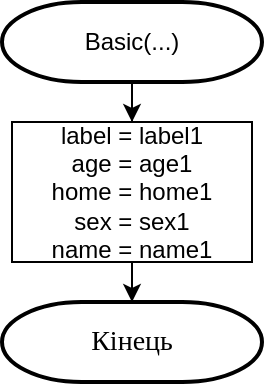 <mxfile version="14.7.2"><diagram name="Page-1" id="aPMfUpU5sbI3zK0HaNv6"><mxGraphModel dx="788" dy="552" grid="1" gridSize="10" guides="1" tooltips="1" connect="1" arrows="1" fold="1" page="1" pageScale="1" pageWidth="827" pageHeight="1169" math="0" shadow="0"><root><mxCell id="0"/><mxCell id="1" parent="0"/><mxCell id="jkBR61C-6Ym4BCgrfqX3-1" style="edgeStyle=orthogonalEdgeStyle;rounded=0;orthogonalLoop=1;jettySize=auto;html=1;" edge="1" parent="1" source="jkBR61C-6Ym4BCgrfqX3-2" target="jkBR61C-6Ym4BCgrfqX3-5"><mxGeometry relative="1" as="geometry"/></mxCell><mxCell id="jkBR61C-6Ym4BCgrfqX3-2" value="Basic(...)" style="strokeWidth=2;html=1;shape=mxgraph.flowchart.terminator;whiteSpace=wrap;" vertex="1" parent="1"><mxGeometry x="290" y="50" width="130" height="40" as="geometry"/></mxCell><mxCell id="jkBR61C-6Ym4BCgrfqX3-3" value="&lt;font face=&quot;Times New Roman&quot;&gt;&lt;span style=&quot;font-size: 14px&quot;&gt;Кінець&lt;/span&gt;&lt;/font&gt;" style="strokeWidth=2;html=1;shape=mxgraph.flowchart.terminator;whiteSpace=wrap;" vertex="1" parent="1"><mxGeometry x="290" y="200" width="130" height="40" as="geometry"/></mxCell><mxCell id="jkBR61C-6Ym4BCgrfqX3-4" value="" style="edgeStyle=orthogonalEdgeStyle;rounded=0;orthogonalLoop=1;jettySize=auto;html=1;" edge="1" parent="1" source="jkBR61C-6Ym4BCgrfqX3-5" target="jkBR61C-6Ym4BCgrfqX3-3"><mxGeometry relative="1" as="geometry"/></mxCell><mxCell id="jkBR61C-6Ym4BCgrfqX3-5" value="label = label1&lt;br&gt;age = age1&lt;br&gt;home = home1&lt;br&gt;sex = sex1&lt;br&gt;name = name1" style="rounded=0;whiteSpace=wrap;html=1;" vertex="1" parent="1"><mxGeometry x="295" y="110" width="120" height="70" as="geometry"/></mxCell></root></mxGraphModel></diagram></mxfile>